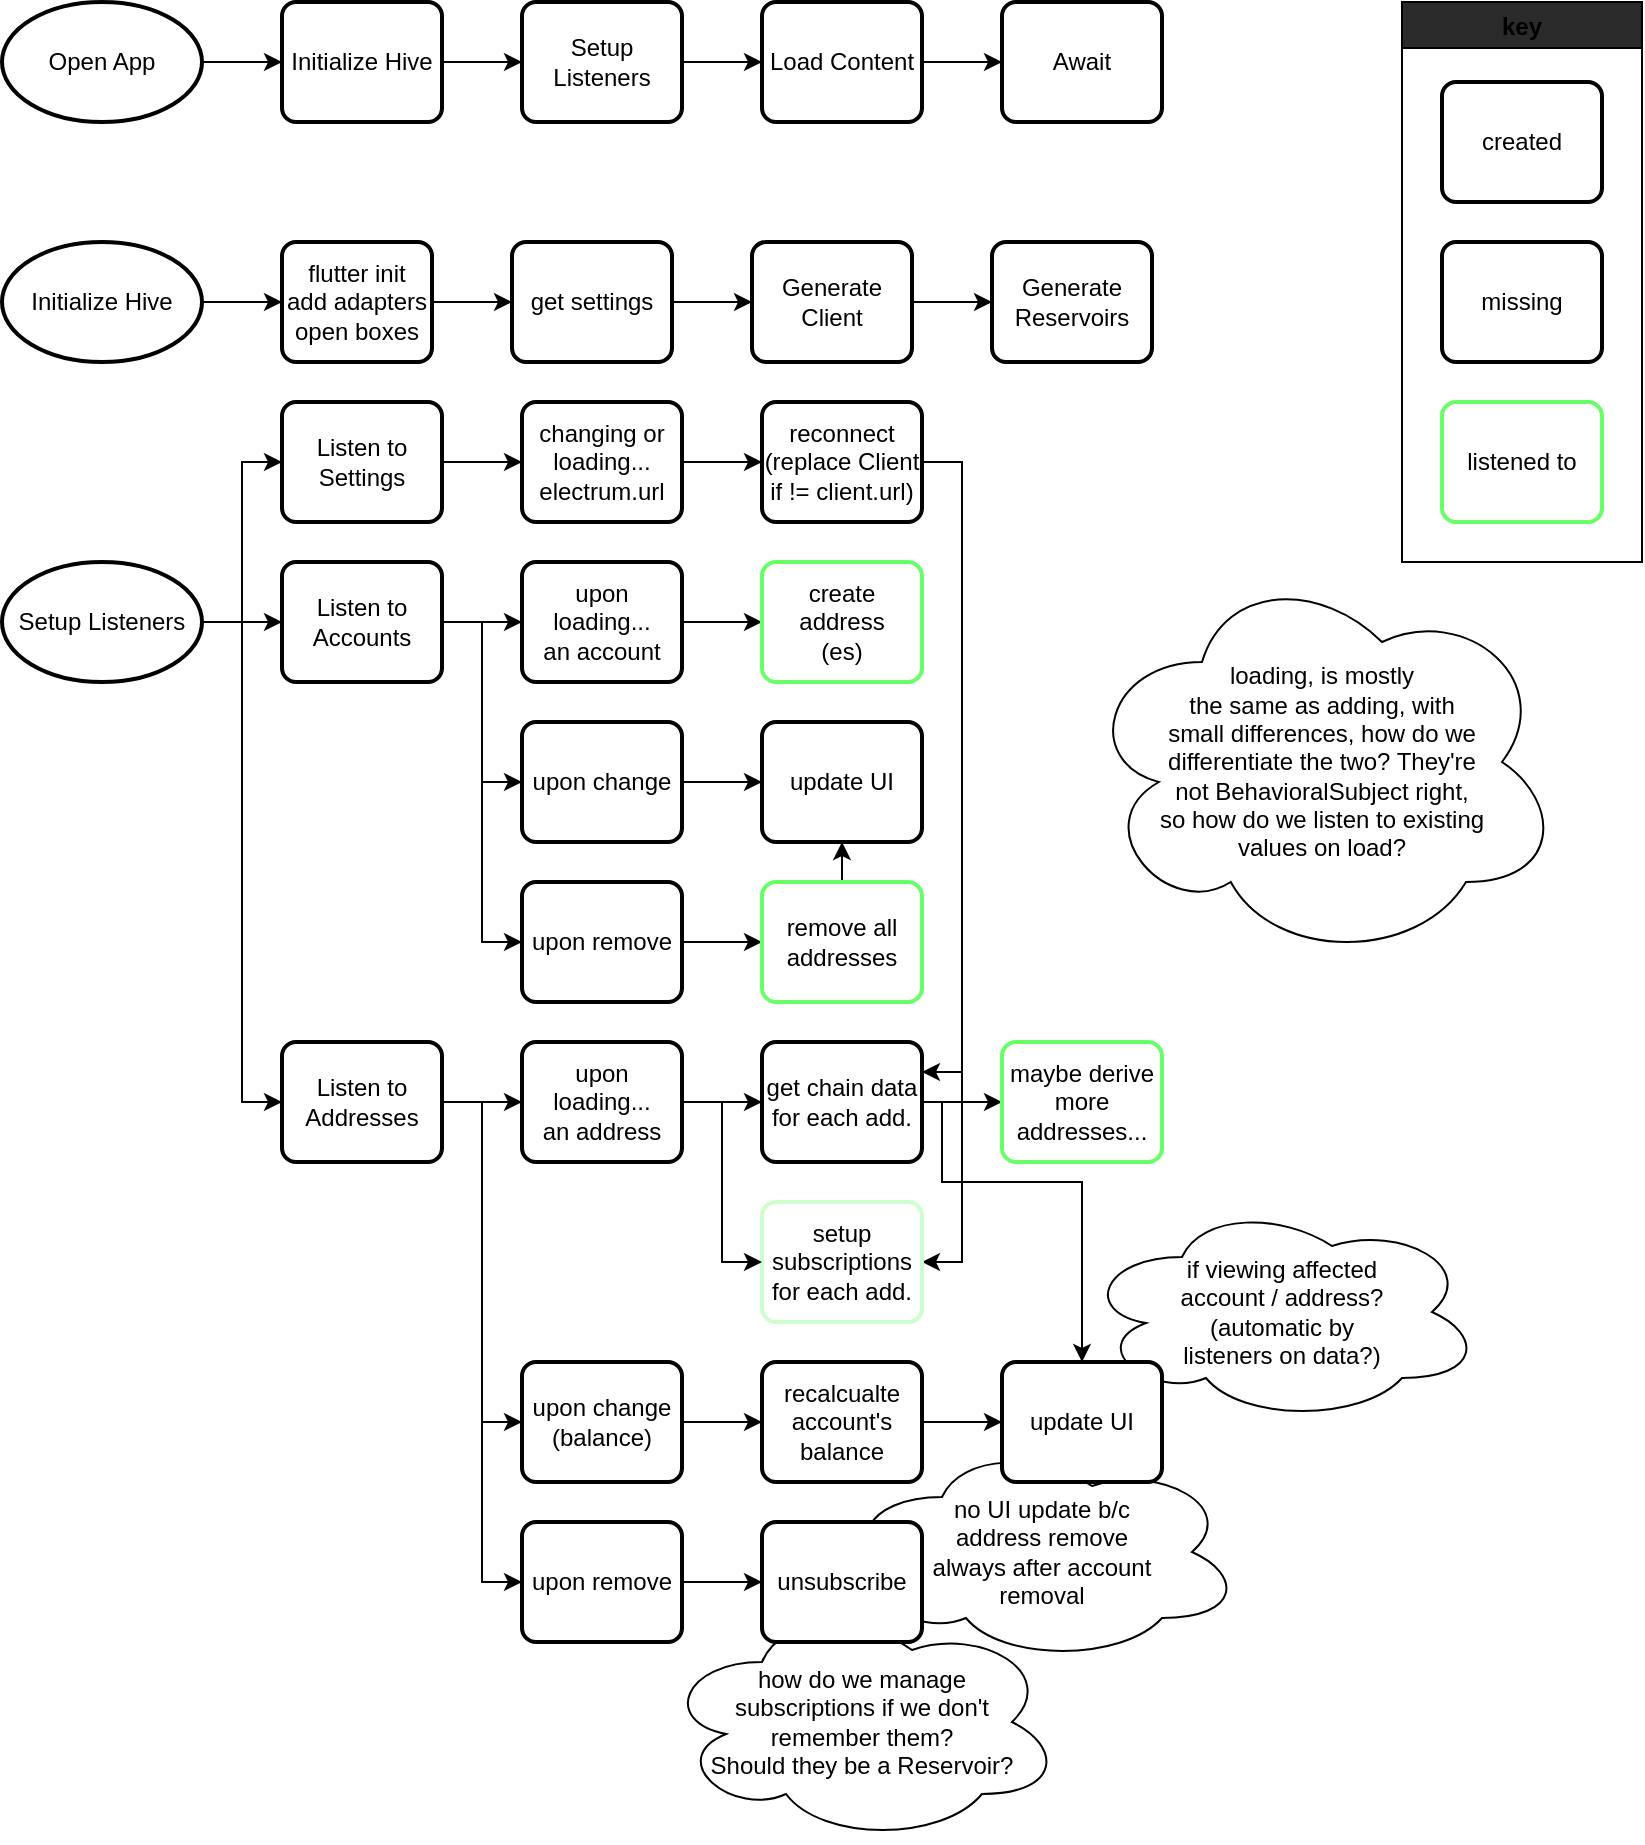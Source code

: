 <mxfile>
    <diagram id="B2Imsyf_CLR86bu_pUIC" name="Page-1">
        <mxGraphModel dx="1201" dy="316" grid="1" gridSize="10" guides="1" tooltips="1" connect="1" arrows="1" fold="1" page="1" pageScale="1" pageWidth="850" pageHeight="1100" math="0" shadow="0">
            <root>
                <mxCell id="0"/>
                <mxCell id="1" parent="0"/>
                <mxCell id="119" value="how do we manage&lt;br&gt;subscriptions if we don't&lt;br&gt;remember them? &lt;br&gt;Should they be a Reservoir?" style="ellipse;shape=cloud;whiteSpace=wrap;html=1;" vertex="1" parent="1">
                    <mxGeometry x="350" y="840" width="200" height="120" as="geometry"/>
                </mxCell>
                <mxCell id="101" value="no UI update b/c&lt;br&gt;address remove&lt;br&gt;always after account&lt;br&gt;removal" style="ellipse;shape=cloud;whiteSpace=wrap;html=1;" vertex="1" parent="1">
                    <mxGeometry x="440" y="760" width="200" height="110" as="geometry"/>
                </mxCell>
                <mxCell id="78" value="loading, is mostly &lt;br&gt;the same as adding, with &lt;br&gt;small differences, how do we &lt;br&gt;differentiate the two? They're &lt;br&gt;not BehavioralSubject right, &lt;br&gt;so how do we listen to existing &lt;br&gt;values on load?" style="ellipse;shape=cloud;whiteSpace=wrap;html=1;" vertex="1" parent="1">
                    <mxGeometry x="560" y="320" width="240" height="200" as="geometry"/>
                </mxCell>
                <mxCell id="93" value="if viewing affected&lt;br&gt;account / address?&lt;br&gt;(automatic by &lt;br&gt;listeners on data?)" style="ellipse;shape=cloud;whiteSpace=wrap;html=1;" vertex="1" parent="1">
                    <mxGeometry x="560" y="640" width="200" height="110" as="geometry"/>
                </mxCell>
                <mxCell id="6" style="edgeStyle=orthogonalEdgeStyle;rounded=0;orthogonalLoop=1;jettySize=auto;html=1;" edge="1" parent="1" source="2" target="5">
                    <mxGeometry relative="1" as="geometry"/>
                </mxCell>
                <mxCell id="2" value="Open App" style="strokeWidth=2;html=1;shape=mxgraph.flowchart.start_1;whiteSpace=wrap;" parent="1" vertex="1">
                    <mxGeometry x="20" y="40" width="100" height="60" as="geometry"/>
                </mxCell>
                <mxCell id="10" style="edgeStyle=orthogonalEdgeStyle;rounded=0;orthogonalLoop=1;jettySize=auto;html=1;entryX=0;entryY=0.5;entryDx=0;entryDy=0;" edge="1" parent="1" source="5" target="8">
                    <mxGeometry relative="1" as="geometry"/>
                </mxCell>
                <mxCell id="5" value="Initialize Hive" style="rounded=1;whiteSpace=wrap;html=1;absoluteArcSize=1;arcSize=14;strokeWidth=2;" parent="1" vertex="1">
                    <mxGeometry x="160" y="40" width="80" height="60" as="geometry"/>
                </mxCell>
                <mxCell id="13" style="edgeStyle=orthogonalEdgeStyle;rounded=0;orthogonalLoop=1;jettySize=auto;html=1;" edge="1" parent="1" source="8" target="11">
                    <mxGeometry relative="1" as="geometry"/>
                </mxCell>
                <mxCell id="8" value="Setup Listeners" style="rounded=1;whiteSpace=wrap;html=1;absoluteArcSize=1;arcSize=14;strokeWidth=2;" vertex="1" parent="1">
                    <mxGeometry x="280" y="40" width="80" height="60" as="geometry"/>
                </mxCell>
                <mxCell id="15" style="edgeStyle=orthogonalEdgeStyle;rounded=0;orthogonalLoop=1;jettySize=auto;html=1;" edge="1" parent="1" source="11" target="14">
                    <mxGeometry relative="1" as="geometry"/>
                </mxCell>
                <mxCell id="11" value="Load Content" style="rounded=1;whiteSpace=wrap;html=1;absoluteArcSize=1;arcSize=14;strokeWidth=2;" vertex="1" parent="1">
                    <mxGeometry x="400" y="40" width="80" height="60" as="geometry"/>
                </mxCell>
                <mxCell id="14" value="Await" style="rounded=1;whiteSpace=wrap;html=1;absoluteArcSize=1;arcSize=14;strokeWidth=2;" vertex="1" parent="1">
                    <mxGeometry x="520" y="40" width="80" height="60" as="geometry"/>
                </mxCell>
                <mxCell id="28" style="edgeStyle=orthogonalEdgeStyle;rounded=0;orthogonalLoop=1;jettySize=auto;html=1;" edge="1" parent="1" source="29" target="31">
                    <mxGeometry relative="1" as="geometry"/>
                </mxCell>
                <mxCell id="29" value="Initialize Hive" style="strokeWidth=2;html=1;shape=mxgraph.flowchart.start_1;whiteSpace=wrap;" vertex="1" parent="1">
                    <mxGeometry x="20" y="160" width="100" height="60" as="geometry"/>
                </mxCell>
                <mxCell id="39" style="edgeStyle=orthogonalEdgeStyle;rounded=0;orthogonalLoop=1;jettySize=auto;html=1;entryX=0;entryY=0.5;entryDx=0;entryDy=0;" edge="1" parent="1" source="31" target="37">
                    <mxGeometry relative="1" as="geometry"/>
                </mxCell>
                <mxCell id="31" value="flutter init&lt;br&gt;add adapters&lt;br&gt;open boxes" style="rounded=1;whiteSpace=wrap;html=1;absoluteArcSize=1;arcSize=14;strokeWidth=2;" vertex="1" parent="1">
                    <mxGeometry x="160" y="160" width="75" height="60" as="geometry"/>
                </mxCell>
                <mxCell id="40" style="edgeStyle=orthogonalEdgeStyle;rounded=0;orthogonalLoop=1;jettySize=auto;html=1;entryX=0;entryY=0.5;entryDx=0;entryDy=0;" edge="1" parent="1" source="37" target="38">
                    <mxGeometry relative="1" as="geometry"/>
                </mxCell>
                <mxCell id="37" value="get settings" style="rounded=1;whiteSpace=wrap;html=1;absoluteArcSize=1;arcSize=14;strokeWidth=2;" vertex="1" parent="1">
                    <mxGeometry x="275" y="160" width="80" height="60" as="geometry"/>
                </mxCell>
                <mxCell id="81" style="edgeStyle=orthogonalEdgeStyle;rounded=0;orthogonalLoop=1;jettySize=auto;html=1;entryX=0;entryY=0.5;entryDx=0;entryDy=0;" edge="1" parent="1" source="38" target="80">
                    <mxGeometry relative="1" as="geometry"/>
                </mxCell>
                <mxCell id="38" value="Generate Client" style="rounded=1;whiteSpace=wrap;html=1;absoluteArcSize=1;arcSize=14;strokeWidth=2;gradientColor=#ffffff;" vertex="1" parent="1">
                    <mxGeometry x="395" y="160" width="80" height="60" as="geometry"/>
                </mxCell>
                <mxCell id="42" style="edgeStyle=orthogonalEdgeStyle;rounded=0;orthogonalLoop=1;jettySize=auto;html=1;entryX=0;entryY=0.5;entryDx=0;entryDy=0;" edge="1" parent="1" source="43" target="45">
                    <mxGeometry relative="1" as="geometry"/>
                </mxCell>
                <mxCell id="62" style="edgeStyle=orthogonalEdgeStyle;rounded=0;orthogonalLoop=1;jettySize=auto;html=1;entryX=0;entryY=0.5;entryDx=0;entryDy=0;" edge="1" parent="1" source="43" target="56">
                    <mxGeometry relative="1" as="geometry"/>
                </mxCell>
                <mxCell id="71" style="edgeStyle=orthogonalEdgeStyle;rounded=0;orthogonalLoop=1;jettySize=auto;html=1;entryX=0;entryY=0.5;entryDx=0;entryDy=0;" edge="1" parent="1" source="43" target="68">
                    <mxGeometry relative="1" as="geometry"/>
                </mxCell>
                <mxCell id="43" value="Setup Listeners" style="strokeWidth=2;html=1;shape=mxgraph.flowchart.start_1;whiteSpace=wrap;" vertex="1" parent="1">
                    <mxGeometry x="20" y="320" width="100" height="60" as="geometry"/>
                </mxCell>
                <mxCell id="44" style="edgeStyle=orthogonalEdgeStyle;rounded=0;orthogonalLoop=1;jettySize=auto;html=1;entryX=0;entryY=0.5;entryDx=0;entryDy=0;" edge="1" parent="1" source="45" target="47">
                    <mxGeometry relative="1" as="geometry"/>
                </mxCell>
                <mxCell id="45" value="Listen to Settings" style="rounded=1;whiteSpace=wrap;html=1;absoluteArcSize=1;arcSize=14;strokeWidth=2;" vertex="1" parent="1">
                    <mxGeometry x="160" y="240" width="80" height="60" as="geometry"/>
                </mxCell>
                <mxCell id="46" style="edgeStyle=orthogonalEdgeStyle;rounded=0;orthogonalLoop=1;jettySize=auto;html=1;entryX=0;entryY=0.5;entryDx=0;entryDy=0;" edge="1" parent="1" source="47" target="48">
                    <mxGeometry relative="1" as="geometry"/>
                </mxCell>
                <mxCell id="47" value="changing or loading...&lt;br&gt;electrum.url" style="rounded=1;whiteSpace=wrap;html=1;absoluteArcSize=1;arcSize=14;strokeWidth=2;" vertex="1" parent="1">
                    <mxGeometry x="280" y="240" width="80" height="60" as="geometry"/>
                </mxCell>
                <mxCell id="54" value="" style="edgeStyle=orthogonalEdgeStyle;rounded=0;orthogonalLoop=1;jettySize=auto;html=1;entryX=1;entryY=0.5;entryDx=0;entryDy=0;" edge="1" parent="1" source="48" target="52">
                    <mxGeometry relative="1" as="geometry">
                        <Array as="points">
                            <mxPoint x="500" y="270"/>
                            <mxPoint x="500" y="670"/>
                        </Array>
                    </mxGeometry>
                </mxCell>
                <mxCell id="64" style="rounded=0;orthogonalLoop=1;jettySize=auto;html=1;entryX=1;entryY=0.25;entryDx=0;entryDy=0;edgeStyle=orthogonalEdgeStyle;exitX=1;exitY=0.5;exitDx=0;exitDy=0;" edge="1" parent="1" source="48" target="67">
                    <mxGeometry relative="1" as="geometry">
                        <mxPoint x="520" y="320" as="targetPoint"/>
                        <Array as="points">
                            <mxPoint x="500" y="270"/>
                            <mxPoint x="500" y="575"/>
                        </Array>
                    </mxGeometry>
                </mxCell>
                <mxCell id="48" value="reconnect&lt;br&gt;(replace Client if != client.url)" style="rounded=1;whiteSpace=wrap;html=1;absoluteArcSize=1;arcSize=14;strokeWidth=2;gradientColor=#ffffff;" vertex="1" parent="1">
                    <mxGeometry x="400" y="240" width="80" height="60" as="geometry"/>
                </mxCell>
                <mxCell id="94" style="edgeStyle=orthogonalEdgeStyle;rounded=0;orthogonalLoop=1;jettySize=auto;html=1;exitX=1;exitY=0.75;exitDx=0;exitDy=0;" edge="1" parent="1" source="67" target="91">
                    <mxGeometry relative="1" as="geometry">
                        <Array as="points">
                            <mxPoint x="480" y="590"/>
                            <mxPoint x="490" y="590"/>
                            <mxPoint x="490" y="630"/>
                            <mxPoint x="560" y="630"/>
                        </Array>
                    </mxGeometry>
                </mxCell>
                <mxCell id="52" value="setup subscriptions&lt;br&gt;for each add." style="rounded=1;whiteSpace=wrap;html=1;absoluteArcSize=1;arcSize=14;strokeWidth=2;strokeColor=#CCFFCC;" vertex="1" parent="1">
                    <mxGeometry x="400" y="640" width="80" height="60" as="geometry"/>
                </mxCell>
                <mxCell id="55" style="edgeStyle=orthogonalEdgeStyle;rounded=0;orthogonalLoop=1;jettySize=auto;html=1;entryX=0;entryY=0.5;entryDx=0;entryDy=0;" edge="1" parent="1" source="56" target="58">
                    <mxGeometry relative="1" as="geometry"/>
                </mxCell>
                <mxCell id="56" value="Listen to Accounts" style="rounded=1;whiteSpace=wrap;html=1;absoluteArcSize=1;arcSize=14;strokeWidth=2;" vertex="1" parent="1">
                    <mxGeometry x="160" y="320" width="80" height="60" as="geometry"/>
                </mxCell>
                <mxCell id="57" style="edgeStyle=orthogonalEdgeStyle;rounded=0;orthogonalLoop=1;jettySize=auto;html=1;entryX=0;entryY=0.5;entryDx=0;entryDy=0;" edge="1" parent="1" source="58">
                    <mxGeometry relative="1" as="geometry">
                        <mxPoint x="400" y="350" as="targetPoint"/>
                    </mxGeometry>
                </mxCell>
                <mxCell id="58" value="upon loading...&lt;br&gt;an account" style="rounded=1;whiteSpace=wrap;html=1;absoluteArcSize=1;arcSize=14;strokeWidth=2;" vertex="1" parent="1">
                    <mxGeometry x="280" y="320" width="80" height="60" as="geometry"/>
                </mxCell>
                <mxCell id="65" value="" style="edgeStyle=orthogonalEdgeStyle;rounded=0;orthogonalLoop=1;jettySize=auto;html=1;entryX=0;entryY=0.5;entryDx=0;entryDy=0;" edge="1" parent="1" source="66" target="67">
                    <mxGeometry relative="1" as="geometry"/>
                </mxCell>
                <mxCell id="72" style="edgeStyle=orthogonalEdgeStyle;rounded=0;orthogonalLoop=1;jettySize=auto;html=1;entryX=0;entryY=0.5;entryDx=0;entryDy=0;" edge="1" parent="1" source="66" target="52">
                    <mxGeometry relative="1" as="geometry">
                        <Array as="points">
                            <mxPoint x="380" y="590"/>
                            <mxPoint x="380" y="670"/>
                        </Array>
                    </mxGeometry>
                </mxCell>
                <mxCell id="66" value="upon loading...&lt;br&gt;an address" style="rounded=1;whiteSpace=wrap;html=1;absoluteArcSize=1;arcSize=14;strokeWidth=2;" vertex="1" parent="1">
                    <mxGeometry x="280" y="560" width="80" height="60" as="geometry"/>
                </mxCell>
                <mxCell id="74" style="edgeStyle=orthogonalEdgeStyle;rounded=0;orthogonalLoop=1;jettySize=auto;html=1;" edge="1" parent="1" source="67">
                    <mxGeometry relative="1" as="geometry">
                        <mxPoint x="520" y="590" as="targetPoint"/>
                    </mxGeometry>
                </mxCell>
                <mxCell id="67" value="get chain data&lt;br&gt;for each add." style="rounded=1;whiteSpace=wrap;html=1;absoluteArcSize=1;arcSize=14;strokeWidth=2;" vertex="1" parent="1">
                    <mxGeometry x="400" y="560" width="80" height="60" as="geometry"/>
                </mxCell>
                <mxCell id="70" style="edgeStyle=none;rounded=0;orthogonalLoop=1;jettySize=auto;html=1;" edge="1" parent="1" source="68" target="66">
                    <mxGeometry relative="1" as="geometry"/>
                </mxCell>
                <mxCell id="90" style="edgeStyle=orthogonalEdgeStyle;rounded=0;orthogonalLoop=1;jettySize=auto;html=1;entryX=0;entryY=0.5;entryDx=0;entryDy=0;" edge="1" parent="1" source="68" target="88">
                    <mxGeometry relative="1" as="geometry"/>
                </mxCell>
                <mxCell id="100" style="edgeStyle=orthogonalEdgeStyle;rounded=0;orthogonalLoop=1;jettySize=auto;html=1;entryX=0;entryY=0.5;entryDx=0;entryDy=0;" edge="1" parent="1" source="68" target="96">
                    <mxGeometry relative="1" as="geometry"/>
                </mxCell>
                <mxCell id="68" value="Listen to Addresses" style="rounded=1;whiteSpace=wrap;html=1;absoluteArcSize=1;arcSize=14;strokeWidth=2;" vertex="1" parent="1">
                    <mxGeometry x="160" y="560" width="80" height="60" as="geometry"/>
                </mxCell>
                <mxCell id="69" value="create address&lt;br&gt;(es)" style="rounded=1;whiteSpace=wrap;html=1;absoluteArcSize=1;arcSize=14;strokeWidth=2;strokeColor=#66FF66;" vertex="1" parent="1">
                    <mxGeometry x="400" y="320" width="80" height="60" as="geometry"/>
                </mxCell>
                <mxCell id="75" value="maybe derive more addresses..." style="rounded=1;whiteSpace=wrap;html=1;absoluteArcSize=1;arcSize=14;strokeWidth=2;strokeColor=#66FF66;" vertex="1" parent="1">
                    <mxGeometry x="520" y="560" width="80" height="60" as="geometry"/>
                </mxCell>
                <mxCell id="80" value="Generate&lt;br&gt;Reservoirs" style="rounded=1;whiteSpace=wrap;html=1;absoluteArcSize=1;arcSize=14;strokeWidth=2;" vertex="1" parent="1">
                    <mxGeometry x="515" y="160" width="80" height="60" as="geometry"/>
                </mxCell>
                <mxCell id="87" value="" style="edgeStyle=orthogonalEdgeStyle;rounded=0;orthogonalLoop=1;jettySize=auto;html=1;entryX=0;entryY=0.5;entryDx=0;entryDy=0;" edge="1" parent="1" source="88" target="89">
                    <mxGeometry relative="1" as="geometry"/>
                </mxCell>
                <mxCell id="88" value="upon change (balance)" style="rounded=1;whiteSpace=wrap;html=1;absoluteArcSize=1;arcSize=14;strokeWidth=2;" vertex="1" parent="1">
                    <mxGeometry x="280" y="720" width="80" height="60" as="geometry"/>
                </mxCell>
                <mxCell id="92" style="edgeStyle=orthogonalEdgeStyle;rounded=0;orthogonalLoop=1;jettySize=auto;html=1;entryX=0;entryY=0.5;entryDx=0;entryDy=0;" edge="1" parent="1" source="89" target="91">
                    <mxGeometry relative="1" as="geometry"/>
                </mxCell>
                <mxCell id="89" value="recalcualte&lt;br&gt;account's balance" style="rounded=1;whiteSpace=wrap;html=1;absoluteArcSize=1;arcSize=14;strokeWidth=2;gradientColor=#ffffff;" vertex="1" parent="1">
                    <mxGeometry x="400" y="720" width="80" height="60" as="geometry"/>
                </mxCell>
                <mxCell id="91" value="update UI" style="rounded=1;whiteSpace=wrap;html=1;absoluteArcSize=1;arcSize=14;strokeWidth=2;gradientColor=#ffffff;" vertex="1" parent="1">
                    <mxGeometry x="520" y="720" width="80" height="60" as="geometry"/>
                </mxCell>
                <mxCell id="95" value="" style="edgeStyle=orthogonalEdgeStyle;rounded=0;orthogonalLoop=1;jettySize=auto;html=1;entryX=0;entryY=0.5;entryDx=0;entryDy=0;" edge="1" parent="1" source="96" target="98">
                    <mxGeometry relative="1" as="geometry"/>
                </mxCell>
                <mxCell id="96" value="upon remove" style="rounded=1;whiteSpace=wrap;html=1;absoluteArcSize=1;arcSize=14;strokeWidth=2;" vertex="1" parent="1">
                    <mxGeometry x="280" y="800" width="80" height="60" as="geometry"/>
                </mxCell>
                <mxCell id="98" value="unsubscribe" style="rounded=1;whiteSpace=wrap;html=1;absoluteArcSize=1;arcSize=14;strokeWidth=2;gradientColor=#ffffff;" vertex="1" parent="1">
                    <mxGeometry x="400" y="800" width="80" height="60" as="geometry"/>
                </mxCell>
                <mxCell id="102" style="edgeStyle=orthogonalEdgeStyle;rounded=0;orthogonalLoop=1;jettySize=auto;html=1;entryX=0;entryY=0.5;entryDx=0;entryDy=0;exitX=1;exitY=0.5;exitDx=0;exitDy=0;" edge="1" parent="1" source="56" target="105">
                    <mxGeometry relative="1" as="geometry">
                        <mxPoint x="240" y="430" as="sourcePoint"/>
                    </mxGeometry>
                </mxCell>
                <mxCell id="104" style="edgeStyle=orthogonalEdgeStyle;rounded=0;orthogonalLoop=1;jettySize=auto;html=1;entryX=0;entryY=0.5;entryDx=0;entryDy=0;" edge="1" parent="1" source="105">
                    <mxGeometry relative="1" as="geometry">
                        <mxPoint x="400" y="430" as="targetPoint"/>
                    </mxGeometry>
                </mxCell>
                <mxCell id="105" value="upon change" style="rounded=1;whiteSpace=wrap;html=1;absoluteArcSize=1;arcSize=14;strokeWidth=2;" vertex="1" parent="1">
                    <mxGeometry x="280" y="400" width="80" height="60" as="geometry"/>
                </mxCell>
                <mxCell id="106" value="update UI" style="rounded=1;whiteSpace=wrap;html=1;absoluteArcSize=1;arcSize=14;strokeWidth=2;gradientColor=#ffffff;" vertex="1" parent="1">
                    <mxGeometry x="400" y="400" width="80" height="60" as="geometry"/>
                </mxCell>
                <mxCell id="107" style="edgeStyle=orthogonalEdgeStyle;rounded=0;orthogonalLoop=1;jettySize=auto;html=1;entryX=0;entryY=0.5;entryDx=0;entryDy=0;exitX=1;exitY=0.5;exitDx=0;exitDy=0;" edge="1" parent="1" source="56" target="110">
                    <mxGeometry relative="1" as="geometry">
                        <mxPoint x="240" y="510" as="sourcePoint"/>
                    </mxGeometry>
                </mxCell>
                <mxCell id="109" style="edgeStyle=orthogonalEdgeStyle;rounded=0;orthogonalLoop=1;jettySize=auto;html=1;entryX=0;entryY=0.5;entryDx=0;entryDy=0;" edge="1" parent="1" source="110">
                    <mxGeometry relative="1" as="geometry">
                        <mxPoint x="400" y="510" as="targetPoint"/>
                    </mxGeometry>
                </mxCell>
                <mxCell id="110" value="upon remove" style="rounded=1;whiteSpace=wrap;html=1;absoluteArcSize=1;arcSize=14;strokeWidth=2;" vertex="1" parent="1">
                    <mxGeometry x="280" y="480" width="80" height="60" as="geometry"/>
                </mxCell>
                <mxCell id="112" style="edgeStyle=orthogonalEdgeStyle;rounded=0;orthogonalLoop=1;jettySize=auto;html=1;entryX=0.5;entryY=1;entryDx=0;entryDy=0;" edge="1" parent="1" source="111" target="106">
                    <mxGeometry relative="1" as="geometry"/>
                </mxCell>
                <mxCell id="111" value="remove all addresses" style="rounded=1;whiteSpace=wrap;html=1;absoluteArcSize=1;arcSize=14;strokeWidth=2;strokeColor=#66FF66;" vertex="1" parent="1">
                    <mxGeometry x="400" y="480" width="80" height="60" as="geometry"/>
                </mxCell>
                <mxCell id="117" value="key" style="swimlane;fillColor=#2a2a2a;" vertex="1" parent="1">
                    <mxGeometry x="720" y="40" width="120" height="280" as="geometry">
                        <mxRectangle x="720" y="40" width="50" height="23" as="alternateBounds"/>
                    </mxGeometry>
                </mxCell>
                <mxCell id="115" value="created" style="rounded=1;whiteSpace=wrap;html=1;absoluteArcSize=1;arcSize=14;strokeWidth=2;" vertex="1" parent="117">
                    <mxGeometry x="20" y="40" width="80" height="60" as="geometry"/>
                </mxCell>
                <mxCell id="113" value="missing" style="rounded=1;whiteSpace=wrap;html=1;absoluteArcSize=1;arcSize=14;strokeWidth=2;gradientColor=#ffffff;" vertex="1" parent="117">
                    <mxGeometry x="20" y="120" width="80" height="60" as="geometry"/>
                </mxCell>
                <mxCell id="118" value="listened to" style="rounded=1;whiteSpace=wrap;html=1;absoluteArcSize=1;arcSize=14;strokeWidth=2;strokeColor=#66FF66;" vertex="1" parent="117">
                    <mxGeometry x="20" y="200" width="80" height="60" as="geometry"/>
                </mxCell>
            </root>
        </mxGraphModel>
    </diagram>
</mxfile>